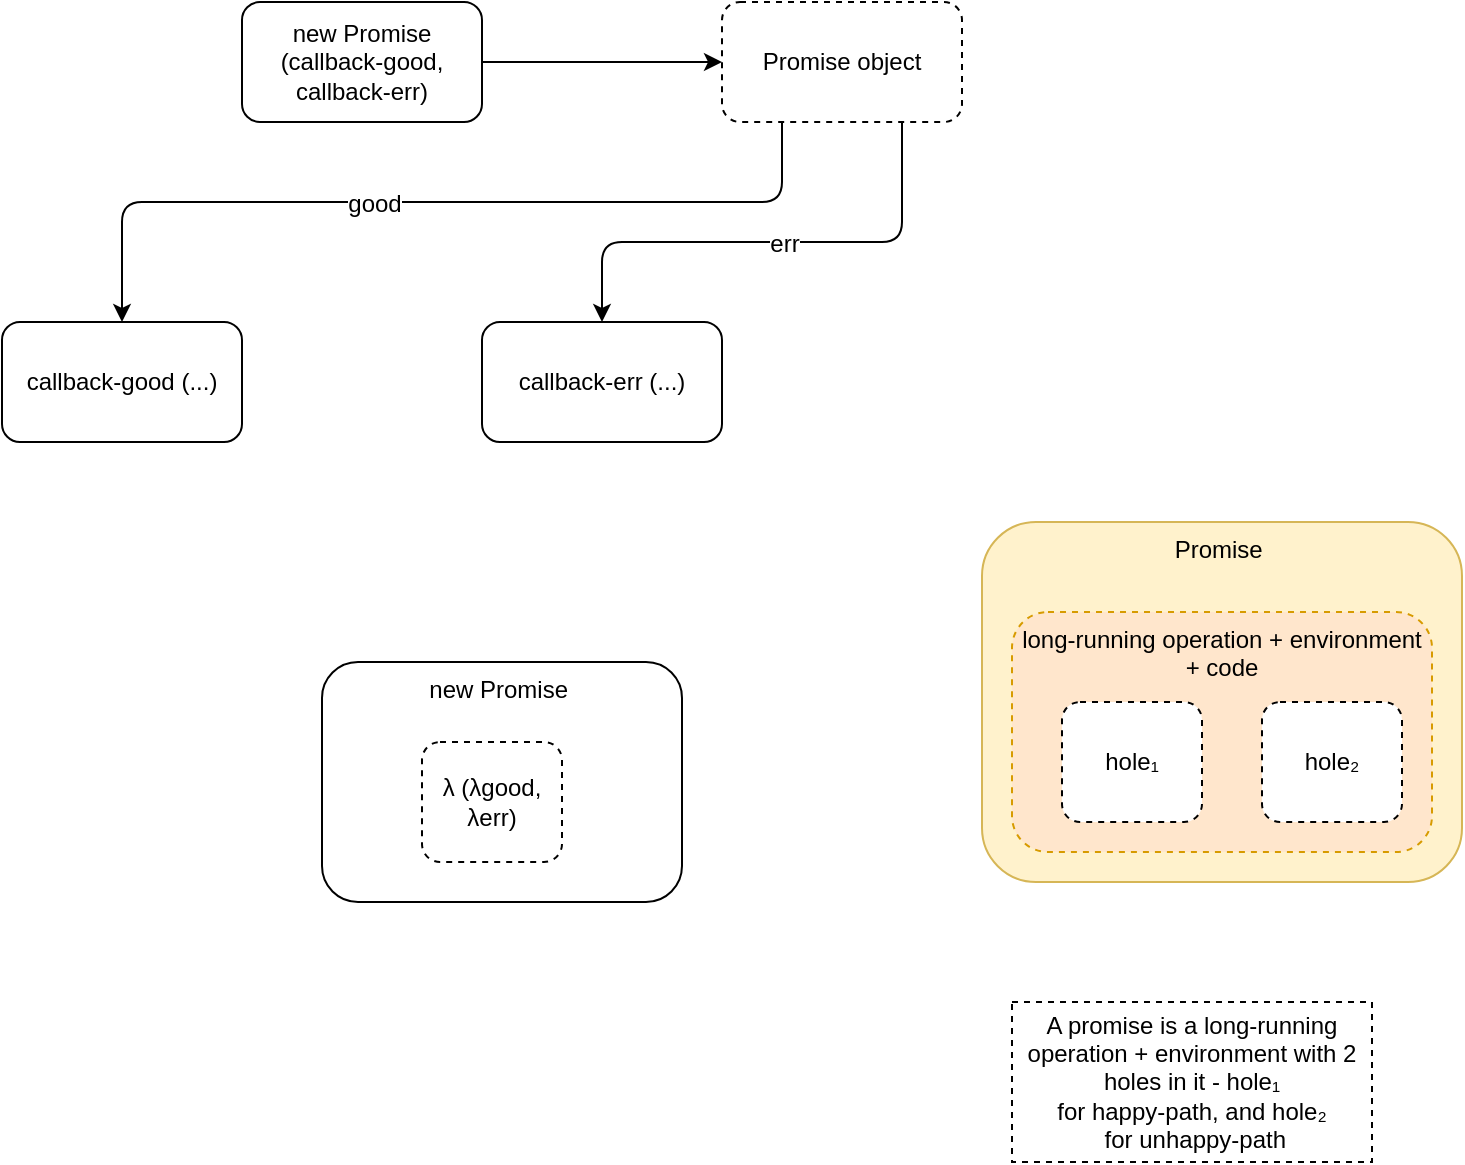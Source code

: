 <mxfile version="12.4.2" type="device" pages="5"><diagram id="yCgRiuwzQ4-DL2IopAAJ" name="Page-1"><mxGraphModel dx="1027" dy="692" grid="1" gridSize="10" guides="1" tooltips="1" connect="1" arrows="1" fold="1" page="1" pageScale="1" pageWidth="1100" pageHeight="850" math="0" shadow="0"><root><mxCell id="0"/><mxCell id="1" parent="0"/><mxCell id="9k-aZYyBdpHr-Cexh11r-15" value="Promise&amp;nbsp;" style="rounded=1;whiteSpace=wrap;html=1;verticalAlign=top;fillColor=#fff2cc;strokeColor=#d6b656;" vertex="1" parent="1"><mxGeometry x="570" y="340" width="240" height="180" as="geometry"/></mxCell><mxCell id="9k-aZYyBdpHr-Cexh11r-14" value="long-running operation + environment + code" style="rounded=1;whiteSpace=wrap;html=1;dashed=1;verticalAlign=top;fillColor=#ffe6cc;strokeColor=#d79b00;" vertex="1" parent="1"><mxGeometry x="585" y="385" width="210" height="120" as="geometry"/></mxCell><mxCell id="9k-aZYyBdpHr-Cexh11r-11" value="new Promise&amp;nbsp;" style="rounded=1;whiteSpace=wrap;html=1;verticalAlign=top;" vertex="1" parent="1"><mxGeometry x="240" y="410" width="180" height="120" as="geometry"/></mxCell><mxCell id="9k-aZYyBdpHr-Cexh11r-4" style="edgeStyle=orthogonalEdgeStyle;rounded=1;orthogonalLoop=1;jettySize=auto;html=1;entryX=0.5;entryY=0;entryDx=0;entryDy=0;exitX=0.25;exitY=1;exitDx=0;exitDy=0;" edge="1" parent="1" source="9k-aZYyBdpHr-Cexh11r-9" target="9k-aZYyBdpHr-Cexh11r-2"><mxGeometry relative="1" as="geometry"><Array as="points"><mxPoint x="470" y="180"/><mxPoint x="140" y="180"/></Array></mxGeometry></mxCell><mxCell id="9k-aZYyBdpHr-Cexh11r-6" value="good" style="text;html=1;align=center;verticalAlign=middle;resizable=0;points=[];;labelBackgroundColor=#ffffff;" vertex="1" connectable="0" parent="9k-aZYyBdpHr-Cexh11r-4"><mxGeometry x="0.136" y="1" relative="1" as="geometry"><mxPoint as="offset"/></mxGeometry></mxCell><mxCell id="9k-aZYyBdpHr-Cexh11r-5" style="edgeStyle=orthogonalEdgeStyle;rounded=1;orthogonalLoop=1;jettySize=auto;html=1;entryX=0.5;entryY=0;entryDx=0;entryDy=0;exitX=0.75;exitY=1;exitDx=0;exitDy=0;" edge="1" parent="1" source="9k-aZYyBdpHr-Cexh11r-9" target="9k-aZYyBdpHr-Cexh11r-3"><mxGeometry relative="1" as="geometry"><Array as="points"><mxPoint x="530" y="200"/><mxPoint x="380" y="200"/></Array></mxGeometry></mxCell><mxCell id="9k-aZYyBdpHr-Cexh11r-7" value="err" style="text;html=1;align=center;verticalAlign=middle;resizable=0;points=[];;labelBackgroundColor=#ffffff;" vertex="1" connectable="0" parent="9k-aZYyBdpHr-Cexh11r-5"><mxGeometry x="-0.045" y="1" relative="1" as="geometry"><mxPoint as="offset"/></mxGeometry></mxCell><mxCell id="9k-aZYyBdpHr-Cexh11r-8" style="edgeStyle=orthogonalEdgeStyle;rounded=1;orthogonalLoop=1;jettySize=auto;html=1;exitX=1;exitY=0.5;exitDx=0;exitDy=0;" edge="1" parent="1" source="9k-aZYyBdpHr-Cexh11r-1"><mxGeometry relative="1" as="geometry"><mxPoint x="440" y="110" as="targetPoint"/></mxGeometry></mxCell><mxCell id="9k-aZYyBdpHr-Cexh11r-1" value="new Promise (callback-good, callback-err)" style="rounded=1;whiteSpace=wrap;html=1;" vertex="1" parent="1"><mxGeometry x="200" y="80" width="120" height="60" as="geometry"/></mxCell><mxCell id="9k-aZYyBdpHr-Cexh11r-2" value="callback-good (...)" style="rounded=1;whiteSpace=wrap;html=1;" vertex="1" parent="1"><mxGeometry x="80" y="240" width="120" height="60" as="geometry"/></mxCell><mxCell id="9k-aZYyBdpHr-Cexh11r-3" value="callback-err (...)" style="rounded=1;whiteSpace=wrap;html=1;" vertex="1" parent="1"><mxGeometry x="320" y="240" width="120" height="60" as="geometry"/></mxCell><mxCell id="9k-aZYyBdpHr-Cexh11r-9" value="Promise object" style="rounded=1;whiteSpace=wrap;html=1;dashed=1;" vertex="1" parent="1"><mxGeometry x="440" y="80" width="120" height="60" as="geometry"/></mxCell><mxCell id="9k-aZYyBdpHr-Cexh11r-10" value="λ (λgood, λerr)" style="rounded=1;whiteSpace=wrap;html=1;dashed=1;" vertex="1" parent="1"><mxGeometry x="290" y="450" width="70" height="60" as="geometry"/></mxCell><mxCell id="9k-aZYyBdpHr-Cexh11r-12" value="hole₁" style="rounded=1;whiteSpace=wrap;html=1;dashed=1;" vertex="1" parent="1"><mxGeometry x="610" y="430" width="70" height="60" as="geometry"/></mxCell><mxCell id="9k-aZYyBdpHr-Cexh11r-13" value="hole₂" style="rounded=1;whiteSpace=wrap;html=1;dashed=1;" vertex="1" parent="1"><mxGeometry x="710" y="430" width="70" height="60" as="geometry"/></mxCell><mxCell id="9k-aZYyBdpHr-Cexh11r-17" value="A promise is a long-running operation + environment with 2 holes in it - hole₁&lt;br&gt;for happy-path, and hole₂&lt;br&gt;&amp;nbsp;for unhappy-path" style="rounded=0;whiteSpace=wrap;html=1;dashed=1;" vertex="1" parent="1"><mxGeometry x="585" y="580" width="180" height="80" as="geometry"/></mxCell></root></mxGraphModel></diagram><diagram id="wF8egzFVx48NiQkQ7fFV" name="javascript promise"><mxGraphModel dx="1027" dy="692" grid="1" gridSize="10" guides="1" tooltips="1" connect="1" arrows="1" fold="1" page="1" pageScale="1" pageWidth="1100" pageHeight="850" math="0" shadow="0"><root><mxCell id="fgLCPYV7YQ1L0bb8CNXN-0"/><mxCell id="fgLCPYV7YQ1L0bb8CNXN-1" parent="fgLCPYV7YQ1L0bb8CNXN-0"/><mxCell id="6g5oNQk7GroJQyuuchE9-9" value="Promise&amp;nbsp;" style="rounded=1;whiteSpace=wrap;html=1;verticalAlign=top;fillColor=#fff2cc;strokeColor=#d6b656;" vertex="1" parent="fgLCPYV7YQ1L0bb8CNXN-1"><mxGeometry x="80" y="80" width="240" height="180" as="geometry"/></mxCell><mxCell id="6g5oNQk7GroJQyuuchE9-10" value="long-running operation + environment + code" style="rounded=1;whiteSpace=wrap;html=1;dashed=1;verticalAlign=top;fillColor=#ffe6cc;strokeColor=#d79b00;" vertex="1" parent="fgLCPYV7YQ1L0bb8CNXN-1"><mxGeometry x="95" y="125" width="210" height="120" as="geometry"/></mxCell><mxCell id="6g5oNQk7GroJQyuuchE9-11" style="edgeStyle=orthogonalEdgeStyle;rounded=1;orthogonalLoop=1;jettySize=auto;html=1;exitX=0.5;exitY=1;exitDx=0;exitDy=0;" edge="1" parent="fgLCPYV7YQ1L0bb8CNXN-1" source="6g5oNQk7GroJQyuuchE9-12"><mxGeometry relative="1" as="geometry"><mxPoint x="400" y="320" as="targetPoint"/><Array as="points"><mxPoint x="155" y="320"/></Array></mxGeometry></mxCell><mxCell id="6g5oNQk7GroJQyuuchE9-12" value="hole₁" style="rounded=1;whiteSpace=wrap;html=1;dashed=1;" vertex="1" parent="fgLCPYV7YQ1L0bb8CNXN-1"><mxGeometry x="120" y="170" width="70" height="60" as="geometry"/></mxCell><mxCell id="6g5oNQk7GroJQyuuchE9-13" style="edgeStyle=orthogonalEdgeStyle;rounded=1;orthogonalLoop=1;jettySize=auto;html=1;" edge="1" parent="fgLCPYV7YQ1L0bb8CNXN-1" source="6g5oNQk7GroJQyuuchE9-14"><mxGeometry relative="1" as="geometry"><mxPoint x="400" y="160" as="targetPoint"/></mxGeometry></mxCell><mxCell id="6g5oNQk7GroJQyuuchE9-14" value="hole₂" style="rounded=1;whiteSpace=wrap;html=1;dashed=1;" vertex="1" parent="fgLCPYV7YQ1L0bb8CNXN-1"><mxGeometry x="220" y="170" width="70" height="60" as="geometry"/></mxCell><mxCell id="6g5oNQk7GroJQyuuchE9-15" value="A promise is a long-running operation + environment with 2 holes in it - hole₁&lt;br&gt;for happy-path, and hole₂&lt;br&gt;&amp;nbsp;for unhappy-path" style="rounded=0;whiteSpace=wrap;html=1;dashed=1;" vertex="1" parent="fgLCPYV7YQ1L0bb8CNXN-1"><mxGeometry x="80" y="390" width="180" height="80" as="geometry"/></mxCell><mxCell id="6g5oNQk7GroJQyuuchE9-16" value="throw" style="rounded=0;whiteSpace=wrap;html=1;dashed=1;" vertex="1" parent="fgLCPYV7YQ1L0bb8CNXN-1"><mxGeometry x="360" y="130" width="80" height="30" as="geometry"/></mxCell><mxCell id="6g5oNQk7GroJQyuuchE9-17" value="return value" style="rounded=0;whiteSpace=wrap;html=1;dashed=1;" vertex="1" parent="fgLCPYV7YQ1L0bb8CNXN-1"><mxGeometry x="400" y="300" width="80" height="40" as="geometry"/></mxCell></root></mxGraphModel></diagram><diagram name=".then" id="Lb6Y8yO3zm6J31I7lZ7d"><mxGraphModel dx="1027" dy="692" grid="1" gridSize="10" guides="1" tooltips="1" connect="1" arrows="1" fold="1" page="1" pageScale="1" pageWidth="1100" pageHeight="850" math="0" shadow="0"><root><mxCell id="PhV9aKjFNgeZW1c28SkK-0"/><mxCell id="PhV9aKjFNgeZW1c28SkK-1" parent="PhV9aKjFNgeZW1c28SkK-0"/><mxCell id="dvq797zo5WsTkN0MsVr6-0" value=".then" style="rounded=1;whiteSpace=wrap;html=1;verticalAlign=top;fillColor=#fff2cc;strokeColor=#d6b656;" vertex="1" parent="PhV9aKjFNgeZW1c28SkK-1"><mxGeometry x="80" y="260" width="240" height="170" as="geometry"/></mxCell><mxCell id="dvq797zo5WsTkN0MsVr6-4" value="caller's environment" style="rounded=1;whiteSpace=wrap;html=1;dashed=1;verticalAlign=top;fillColor=#ffe6cc;strokeColor=#d79b00;" vertex="1" parent="PhV9aKjFNgeZW1c28SkK-1"><mxGeometry x="20" y="285" width="285" height="120" as="geometry"/></mxCell><mxCell id="PhV9aKjFNgeZW1c28SkK-2" value="Promise&amp;nbsp;" style="rounded=1;whiteSpace=wrap;html=1;verticalAlign=top;fillColor=#fff2cc;strokeColor=#d6b656;" vertex="1" parent="PhV9aKjFNgeZW1c28SkK-1"><mxGeometry x="80" y="80" width="240" height="180" as="geometry"/></mxCell><mxCell id="PhV9aKjFNgeZW1c28SkK-3" value="long-running operation + environment + code" style="rounded=1;whiteSpace=wrap;html=1;dashed=1;verticalAlign=top;fillColor=#ffe6cc;strokeColor=#d79b00;" vertex="1" parent="PhV9aKjFNgeZW1c28SkK-1"><mxGeometry x="95" y="125" width="210" height="120" as="geometry"/></mxCell><mxCell id="PhV9aKjFNgeZW1c28SkK-8" style="edgeStyle=orthogonalEdgeStyle;rounded=1;orthogonalLoop=1;jettySize=auto;html=1;exitX=0.5;exitY=1;exitDx=0;exitDy=0;entryX=0.5;entryY=0;entryDx=0;entryDy=0;" edge="1" parent="PhV9aKjFNgeZW1c28SkK-1" source="PhV9aKjFNgeZW1c28SkK-4" target="dvq797zo5WsTkN0MsVr6-1"><mxGeometry relative="1" as="geometry"><mxPoint x="400" y="320" as="targetPoint"/><Array as="points"/></mxGeometry></mxCell><mxCell id="PhV9aKjFNgeZW1c28SkK-4" value="hole₁" style="rounded=1;whiteSpace=wrap;html=1;dashed=1;" vertex="1" parent="PhV9aKjFNgeZW1c28SkK-1"><mxGeometry x="120" y="170" width="70" height="60" as="geometry"/></mxCell><mxCell id="PhV9aKjFNgeZW1c28SkK-7" style="edgeStyle=orthogonalEdgeStyle;rounded=1;orthogonalLoop=1;jettySize=auto;html=1;entryX=0.5;entryY=0;entryDx=0;entryDy=0;" edge="1" parent="PhV9aKjFNgeZW1c28SkK-1" source="PhV9aKjFNgeZW1c28SkK-5" target="dvq797zo5WsTkN0MsVr6-2"><mxGeometry relative="1" as="geometry"><mxPoint x="400" y="160" as="targetPoint"/></mxGeometry></mxCell><mxCell id="PhV9aKjFNgeZW1c28SkK-5" value="hole₂" style="rounded=1;whiteSpace=wrap;html=1;dashed=1;" vertex="1" parent="PhV9aKjFNgeZW1c28SkK-1"><mxGeometry x="220" y="170" width="70" height="60" as="geometry"/></mxCell><mxCell id="PhV9aKjFNgeZW1c28SkK-6" value="A promise is a long-running operation + environment with 2 holes in it - hole₁&lt;br&gt;for happy-path, and hole₂&lt;br&gt;&amp;nbsp;for unhappy-path" style="rounded=0;whiteSpace=wrap;html=1;dashed=1;" vertex="1" parent="PhV9aKjFNgeZW1c28SkK-1"><mxGeometry x="80" y="520" width="180" height="80" as="geometry"/></mxCell><mxCell id="e3Zbv3ACfCHaviSfKnVs-3" style="edgeStyle=orthogonalEdgeStyle;rounded=1;orthogonalLoop=1;jettySize=auto;html=1;exitX=0.5;exitY=1;exitDx=0;exitDy=0;entryX=0;entryY=0.5;entryDx=0;entryDy=0;" edge="1" parent="PhV9aKjFNgeZW1c28SkK-1" source="dvq797zo5WsTkN0MsVr6-1" target="e3Zbv3ACfCHaviSfKnVs-1"><mxGeometry relative="1" as="geometry"/></mxCell><mxCell id="dvq797zo5WsTkN0MsVr6-1" value="hole₁" style="rounded=1;whiteSpace=wrap;html=1;dashed=1;" vertex="1" parent="PhV9aKjFNgeZW1c28SkK-1"><mxGeometry x="120" y="325" width="70" height="60" as="geometry"/></mxCell><mxCell id="e3Zbv3ACfCHaviSfKnVs-2" style="edgeStyle=orthogonalEdgeStyle;rounded=1;orthogonalLoop=1;jettySize=auto;html=1;exitX=1;exitY=0.5;exitDx=0;exitDy=0;entryX=0.5;entryY=1;entryDx=0;entryDy=0;" edge="1" parent="PhV9aKjFNgeZW1c28SkK-1" source="dvq797zo5WsTkN0MsVr6-2" target="e3Zbv3ACfCHaviSfKnVs-0"><mxGeometry relative="1" as="geometry"/></mxCell><mxCell id="dvq797zo5WsTkN0MsVr6-2" value="hole₂" style="rounded=1;whiteSpace=wrap;html=1;dashed=1;" vertex="1" parent="PhV9aKjFNgeZW1c28SkK-1"><mxGeometry x="220" y="325" width="70" height="60" as="geometry"/></mxCell><mxCell id="dvq797zo5WsTkN0MsVr6-3" value=".then(..,...) invokes the appropriate hole using the caller's environment" style="rounded=0;whiteSpace=wrap;html=1;dashed=1;" vertex="1" parent="PhV9aKjFNgeZW1c28SkK-1"><mxGeometry x="80" y="620" width="180" height="80" as="geometry"/></mxCell><mxCell id="e3Zbv3ACfCHaviSfKnVs-0" value="throw" style="rounded=0;whiteSpace=wrap;html=1;dashed=1;" vertex="1" parent="PhV9aKjFNgeZW1c28SkK-1"><mxGeometry x="360" y="250" width="80" height="30" as="geometry"/></mxCell><mxCell id="e3Zbv3ACfCHaviSfKnVs-1" value="return value" style="rounded=0;whiteSpace=wrap;html=1;dashed=1;" vertex="1" parent="PhV9aKjFNgeZW1c28SkK-1"><mxGeometry x="400" y="440" width="80" height="40" as="geometry"/></mxCell></root></mxGraphModel></diagram><diagram name="timeout using promise.then" id="qmDytw8fJqKDUOFxAD4W"><mxGraphModel dx="2308" dy="1664" grid="1" gridSize="10" guides="1" tooltips="1" connect="1" arrows="1" fold="1" page="1" pageScale="1" pageWidth="1100" pageHeight="850" math="0" shadow="0"><root><mxCell id="qnaHBQ3_FiLj-fFImQOV-0"/><mxCell id="qnaHBQ3_FiLj-fFImQOV-1" parent="qnaHBQ3_FiLj-fFImQOV-0"/><mxCell id="qnaHBQ3_FiLj-fFImQOV-3" value="caller's environment" style="rounded=1;whiteSpace=wrap;html=1;dashed=1;verticalAlign=top;fillColor=#ffe6cc;strokeColor=#d79b00;" vertex="1" parent="qnaHBQ3_FiLj-fFImQOV-1"><mxGeometry x="20" y="250" width="680" height="250" as="geometry"/></mxCell><mxCell id="qnaHBQ3_FiLj-fFImQOV-26" value="&lt;i&gt;time&lt;/i&gt;" style="rounded=0;whiteSpace=wrap;html=1;dashed=1;gradientColor=#b3b3b3;fillColor=#f5f5f5;strokeColor=#666666;glass=1;comic=0;" vertex="1" parent="qnaHBQ3_FiLj-fFImQOV-1"><mxGeometry x="130" y="230" width="150" height="30" as="geometry"/></mxCell><mxCell id="qnaHBQ3_FiLj-fFImQOV-19" value="&lt;div&gt;&lt;font face=&quot;consolas, courier new&quot;&gt;&lt;span style=&quot;font-size: 15px&quot;&gt;myPromise.then(function(value) {&lt;/span&gt;&lt;/font&gt;&lt;/div&gt;&lt;div&gt;&lt;font face=&quot;consolas, courier new&quot;&gt;&lt;span style=&quot;font-size: 15px&quot;&gt;&amp;nbsp; &amp;nbsp; console.log (value);&lt;/span&gt;&lt;/font&gt;&lt;/div&gt;&lt;div&gt;&lt;font face=&quot;consolas, courier new&quot;&gt;&lt;span style=&quot;font-size: 15px&quot;&gt;});&lt;/span&gt;&lt;/font&gt;&lt;/div&gt;&lt;div&gt;&lt;br&gt;&lt;/div&gt;" style="rounded=0;whiteSpace=wrap;html=1;dashed=1;align=left;verticalAlign=top;dashPattern=1 1;" vertex="1" parent="qnaHBQ3_FiLj-fFImQOV-1"><mxGeometry x="370" y="420" width="310" height="70" as="geometry"/></mxCell><mxCell id="qnaHBQ3_FiLj-fFImQOV-2" value=".then" style="rounded=1;whiteSpace=wrap;html=1;verticalAlign=top;fillColor=#fff2cc;strokeColor=#d6b656;" vertex="1" parent="qnaHBQ3_FiLj-fFImQOV-1"><mxGeometry x="80" y="260" width="240" height="170" as="geometry"/></mxCell><mxCell id="qnaHBQ3_FiLj-fFImQOV-4" value="Promise&amp;nbsp;" style="rounded=1;whiteSpace=wrap;html=1;verticalAlign=top;fillColor=#fff2cc;strokeColor=#d6b656;" vertex="1" parent="qnaHBQ3_FiLj-fFImQOV-1"><mxGeometry x="80" y="50" width="240" height="180" as="geometry"/></mxCell><mxCell id="qnaHBQ3_FiLj-fFImQOV-5" value="long-running operation + environment + code" style="rounded=1;whiteSpace=wrap;html=1;dashed=1;verticalAlign=top;fillColor=#ffe6cc;strokeColor=#d79b00;" vertex="1" parent="qnaHBQ3_FiLj-fFImQOV-1"><mxGeometry x="95" y="95" width="210" height="120" as="geometry"/></mxCell><mxCell id="qnaHBQ3_FiLj-fFImQOV-6" style="edgeStyle=orthogonalEdgeStyle;rounded=1;orthogonalLoop=1;jettySize=auto;html=1;exitX=0.5;exitY=1;exitDx=0;exitDy=0;entryX=0.5;entryY=0;entryDx=0;entryDy=0;" edge="1" parent="qnaHBQ3_FiLj-fFImQOV-1" source="qnaHBQ3_FiLj-fFImQOV-7" target="qnaHBQ3_FiLj-fFImQOV-12"><mxGeometry relative="1" as="geometry"><mxPoint x="400" y="320" as="targetPoint"/><Array as="points"/></mxGeometry></mxCell><mxCell id="qnaHBQ3_FiLj-fFImQOV-7" value="hole₁" style="rounded=1;whiteSpace=wrap;html=1;dashed=1;fillColor=#f5f5f5;strokeColor=#666666;fontColor=#333333;" vertex="1" parent="qnaHBQ3_FiLj-fFImQOV-1"><mxGeometry x="120" y="140" width="70" height="60" as="geometry"/></mxCell><mxCell id="qnaHBQ3_FiLj-fFImQOV-8" style="edgeStyle=orthogonalEdgeStyle;rounded=1;orthogonalLoop=1;jettySize=auto;html=1;entryX=0.5;entryY=0;entryDx=0;entryDy=0;" edge="1" parent="qnaHBQ3_FiLj-fFImQOV-1" source="qnaHBQ3_FiLj-fFImQOV-9" target="qnaHBQ3_FiLj-fFImQOV-14"><mxGeometry relative="1" as="geometry"><mxPoint x="400" y="160" as="targetPoint"/></mxGeometry></mxCell><mxCell id="qnaHBQ3_FiLj-fFImQOV-9" value="hole₂&lt;br&gt;(default)" style="rounded=1;whiteSpace=wrap;html=1;dashed=1;" vertex="1" parent="qnaHBQ3_FiLj-fFImQOV-1"><mxGeometry x="220" y="140" width="70" height="60" as="geometry"/></mxCell><mxCell id="qnaHBQ3_FiLj-fFImQOV-10" value="A promise is a long-running operation + environment with 2 holes in it - hole₁&lt;br&gt;for happy-path, and hole₂&lt;br&gt;&amp;nbsp;for unhappy-path" style="rounded=0;whiteSpace=wrap;html=1;dashed=1;" vertex="1" parent="qnaHBQ3_FiLj-fFImQOV-1"><mxGeometry x="80" y="520" width="180" height="80" as="geometry"/></mxCell><mxCell id="qnaHBQ3_FiLj-fFImQOV-11" style="edgeStyle=orthogonalEdgeStyle;rounded=1;orthogonalLoop=1;jettySize=auto;html=1;exitX=0.5;exitY=1;exitDx=0;exitDy=0;entryX=0;entryY=0.5;entryDx=0;entryDy=0;" edge="1" parent="qnaHBQ3_FiLj-fFImQOV-1" source="qnaHBQ3_FiLj-fFImQOV-12" target="qnaHBQ3_FiLj-fFImQOV-17"><mxGeometry relative="1" as="geometry"/></mxCell><mxCell id="qnaHBQ3_FiLj-fFImQOV-23" value="&quot;I love You !!&quot;" style="text;html=1;align=center;verticalAlign=middle;resizable=0;points=[];;labelBackgroundColor=#ffffff;" vertex="1" connectable="0" parent="qnaHBQ3_FiLj-fFImQOV-11"><mxGeometry x="0.025" y="-1" relative="1" as="geometry"><mxPoint as="offset"/></mxGeometry></mxCell><mxCell id="qnaHBQ3_FiLj-fFImQOV-12" value="hole₁" style="rounded=1;whiteSpace=wrap;html=1;dashed=1;fillColor=#f5f5f5;strokeColor=#666666;fontColor=#333333;" vertex="1" parent="qnaHBQ3_FiLj-fFImQOV-1"><mxGeometry x="120" y="325" width="70" height="60" as="geometry"/></mxCell><mxCell id="qnaHBQ3_FiLj-fFImQOV-13" style="edgeStyle=orthogonalEdgeStyle;rounded=1;orthogonalLoop=1;jettySize=auto;html=1;exitX=1;exitY=0.5;exitDx=0;exitDy=0;entryX=0.5;entryY=1;entryDx=0;entryDy=0;" edge="1" parent="qnaHBQ3_FiLj-fFImQOV-1" source="qnaHBQ3_FiLj-fFImQOV-14" target="qnaHBQ3_FiLj-fFImQOV-16"><mxGeometry relative="1" as="geometry"/></mxCell><mxCell id="qnaHBQ3_FiLj-fFImQOV-14" value="hole₂&lt;br&gt;(default)" style="rounded=1;whiteSpace=wrap;html=1;dashed=1;" vertex="1" parent="qnaHBQ3_FiLj-fFImQOV-1"><mxGeometry x="220" y="325" width="70" height="60" as="geometry"/></mxCell><mxCell id="qnaHBQ3_FiLj-fFImQOV-15" value=".then(..,...) invokes the appropriate hole using the caller's environment" style="rounded=0;whiteSpace=wrap;html=1;dashed=1;" vertex="1" parent="qnaHBQ3_FiLj-fFImQOV-1"><mxGeometry x="80" y="620" width="180" height="80" as="geometry"/></mxCell><mxCell id="qnaHBQ3_FiLj-fFImQOV-16" value="throw" style="rounded=0;whiteSpace=wrap;html=1;dashed=1;" vertex="1" parent="qnaHBQ3_FiLj-fFImQOV-1"><mxGeometry x="370" y="295" width="80" height="30" as="geometry"/></mxCell><mxCell id="qnaHBQ3_FiLj-fFImQOV-24" style="edgeStyle=orthogonalEdgeStyle;rounded=1;orthogonalLoop=1;jettySize=auto;html=1;exitX=0.5;exitY=0;exitDx=0;exitDy=0;" edge="1" parent="qnaHBQ3_FiLj-fFImQOV-1" source="qnaHBQ3_FiLj-fFImQOV-17"><mxGeometry relative="1" as="geometry"><mxPoint x="610" y="430" as="targetPoint"/><Array as="points"><mxPoint x="410" y="370"/><mxPoint x="610" y="370"/></Array></mxGeometry></mxCell><mxCell id="qnaHBQ3_FiLj-fFImQOV-17" value="return value" style="rounded=0;whiteSpace=wrap;html=1;dashed=1;" vertex="1" parent="qnaHBQ3_FiLj-fFImQOV-1"><mxGeometry x="370" y="380" width="80" height="40" as="geometry"/></mxCell><mxCell id="qnaHBQ3_FiLj-fFImQOV-22" style="edgeStyle=orthogonalEdgeStyle;rounded=1;orthogonalLoop=1;jettySize=auto;html=1;entryX=0.5;entryY=0;entryDx=0;entryDy=0;" edge="1" parent="qnaHBQ3_FiLj-fFImQOV-1" source="qnaHBQ3_FiLj-fFImQOV-20" target="qnaHBQ3_FiLj-fFImQOV-7"><mxGeometry relative="1" as="geometry"><Array as="points"><mxPoint x="265" y="30"/><mxPoint x="155" y="30"/></Array></mxGeometry></mxCell><mxCell id="qnaHBQ3_FiLj-fFImQOV-20" value="&lt;span class=&quot;jsnumbercolor&quot; style=&quot;box-sizing: inherit ; background-color: rgb(255 , 255 , 255)&quot;&gt;&lt;div&gt;&lt;font color=&quot;#0000cd&quot; face=&quot;consolas, courier new&quot;&gt;&lt;span style=&quot;font-size: 15px&quot;&gt;let myPromise = new Promise(function(hole1, hole2) {&lt;/span&gt;&lt;/font&gt;&lt;/div&gt;&lt;div&gt;&lt;font color=&quot;#0000cd&quot; face=&quot;consolas, courier new&quot;&gt;&lt;span style=&quot;font-size: 15px&quot;&gt;&amp;nbsp; setTimeout(function() { hole1(&quot;I love You !!&quot;); }, 3000);&lt;/span&gt;&lt;/font&gt;&lt;/div&gt;&lt;div&gt;&lt;font color=&quot;#0000cd&quot; face=&quot;consolas, courier new&quot;&gt;&lt;span style=&quot;font-size: 15px&quot;&gt;});&lt;/span&gt;&lt;/font&gt;&lt;/div&gt;&lt;div style=&quot;color: red ; font-family: &amp;#34;consolas&amp;#34; , &amp;#34;courier new&amp;#34; ; font-size: 15px ; white-space: normal&quot;&gt;&lt;br&gt;&lt;/div&gt;&lt;/span&gt;" style="rounded=0;whiteSpace=wrap;html=1;dashed=1;align=left;verticalAlign=top;" vertex="1" parent="qnaHBQ3_FiLj-fFImQOV-1"><mxGeometry x="-20" y="-90" width="540" height="90" as="geometry"/></mxCell><mxCell id="qnaHBQ3_FiLj-fFImQOV-27" value="&lt;font face=&quot;consolas, courier new&quot;&gt;&lt;span style=&quot;font-size: 15px ; background-color: rgb(255 , 255 , 255)&quot;&gt;from:&amp;nbsp;&lt;/span&gt;&lt;span style=&quot;font-size: 15px&quot;&gt;https://www.w3schools.com/js/js_promise.asp&lt;/span&gt;&lt;/font&gt;" style="rounded=0;whiteSpace=wrap;html=1;dashed=1;align=left;verticalAlign=top;" vertex="1" parent="qnaHBQ3_FiLj-fFImQOV-1"><mxGeometry x="400" y="620" width="490" height="70" as="geometry"/></mxCell></root></mxGraphModel></diagram><diagram name=" waiting for a file using promise.then" id="3y1FgVdDF0slCoWD1VzJ"><mxGraphModel dx="1808" dy="1327" grid="1" gridSize="10" guides="1" tooltips="1" connect="1" arrows="1" fold="1" page="1" pageScale="1" pageWidth="1100" pageHeight="850" math="0" shadow="0"><root><mxCell id="p_SxNGnd4RRtgEwJSCFA-0"/><mxCell id="p_SxNGnd4RRtgEwJSCFA-1" parent="p_SxNGnd4RRtgEwJSCFA-0"/><mxCell id="p_SxNGnd4RRtgEwJSCFA-23" value="&lt;span class=&quot;jsnumbercolor&quot; style=&quot;box-sizing: inherit ; color: red ; font-family: &amp;#34;consolas&amp;#34; , &amp;#34;courier new&amp;#34; ; font-size: 15px ; white-space: normal ; background-color: rgb(255 , 255 , 255)&quot;&gt;&lt;span class=&quot;jskeywordcolor&quot; style=&quot;box-sizing: inherit ; color: mediumblue ; font-family: &amp;#34;consolas&amp;#34; , &amp;#34;courier new&amp;#34;&quot;&gt;let&lt;/span&gt;&lt;span style=&quot;color: rgb(0 , 0 , 0) ; font-family: &amp;#34;consolas&amp;#34; , &amp;#34;courier new&amp;#34;&quot;&gt;&amp;nbsp;myPromise =&amp;nbsp;&lt;/span&gt;&lt;span class=&quot;jskeywordcolor&quot; style=&quot;box-sizing: inherit ; color: mediumblue ; font-family: &amp;#34;consolas&amp;#34; , &amp;#34;courier new&amp;#34;&quot;&gt;new&lt;/span&gt;&lt;span style=&quot;color: rgb(0 , 0 , 0) ; font-family: &amp;#34;consolas&amp;#34; , &amp;#34;courier new&amp;#34;&quot;&gt;&amp;nbsp;Promise(&lt;/span&gt;&lt;span class=&quot;jskeywordcolor&quot; style=&quot;box-sizing: inherit ; color: mediumblue ; font-family: &amp;#34;consolas&amp;#34; , &amp;#34;courier new&amp;#34;&quot;&gt;function&lt;/span&gt;&lt;span style=&quot;color: rgb(0 , 0 , 0) ; font-family: &amp;#34;consolas&amp;#34; , &amp;#34;courier new&amp;#34;&quot;&gt;(myResolve, myReject) {&lt;/span&gt;&lt;br style=&quot;box-sizing: inherit ; color: rgb(0 , 0 , 0) ; font-family: &amp;#34;consolas&amp;#34; , &amp;#34;courier new&amp;#34;&quot;&gt;&lt;span class=&quot;jsnumbercolor&quot; style=&quot;box-sizing: inherit ; font-family: &amp;#34;consolas&amp;#34; , &amp;#34;courier new&amp;#34;&quot;&gt;&lt;/span&gt;&lt;span style=&quot;color: rgb(0 , 0 , 0) ; font-family: &amp;#34;consolas&amp;#34; , &amp;#34;courier new&amp;#34;&quot;&gt;&amp;nbsp;&lt;/span&gt;&lt;span class=&quot;jsnumbercolor&quot; style=&quot;box-sizing: inherit ; font-family: &amp;#34;consolas&amp;#34; , &amp;#34;courier new&amp;#34;&quot;&gt;&amp;nbsp;&lt;/span&gt;&lt;span style=&quot;color: rgb(0 , 0 , 0) ; font-family: &amp;#34;consolas&amp;#34; , &amp;#34;courier new&amp;#34;&quot;&gt;&lt;/span&gt;&lt;span class=&quot;jskeywordcolor&quot; style=&quot;box-sizing: inherit ; color: mediumblue ; font-family: &amp;#34;consolas&amp;#34; , &amp;#34;courier new&amp;#34;&quot;&gt;let&lt;/span&gt;&lt;span style=&quot;color: rgb(0 , 0 , 0) ; font-family: &amp;#34;consolas&amp;#34; , &amp;#34;courier new&amp;#34;&quot;&gt;&amp;nbsp;req =&amp;nbsp;&lt;/span&gt;&lt;span class=&quot;jskeywordcolor&quot; style=&quot;box-sizing: inherit ; color: mediumblue ; font-family: &amp;#34;consolas&amp;#34; , &amp;#34;courier new&amp;#34;&quot;&gt;new&lt;/span&gt;&lt;span style=&quot;color: rgb(0 , 0 , 0) ; font-family: &amp;#34;consolas&amp;#34; , &amp;#34;courier new&amp;#34;&quot;&gt;&amp;nbsp;XMLHttpRequest();&lt;/span&gt;&lt;br style=&quot;box-sizing: inherit ; color: rgb(0 , 0 , 0) ; font-family: &amp;#34;consolas&amp;#34; , &amp;#34;courier new&amp;#34;&quot;&gt;&lt;span class=&quot;jsnumbercolor&quot; style=&quot;box-sizing: inherit ; font-family: &amp;#34;consolas&amp;#34; , &amp;#34;courier new&amp;#34;&quot;&gt;&lt;/span&gt;&lt;span style=&quot;color: rgb(0 , 0 , 0) ; font-family: &amp;#34;consolas&amp;#34; , &amp;#34;courier new&amp;#34;&quot;&gt;&amp;nbsp;&lt;/span&gt;&lt;span class=&quot;jsnumbercolor&quot; style=&quot;box-sizing: inherit ; font-family: &amp;#34;consolas&amp;#34; , &amp;#34;courier new&amp;#34;&quot;&gt;&amp;nbsp;&lt;/span&gt;&lt;span style=&quot;color: rgb(0 , 0 , 0) ; font-family: &amp;#34;consolas&amp;#34; , &amp;#34;courier new&amp;#34;&quot;&gt;req.&lt;/span&gt;&lt;span class=&quot;jspropertycolor&quot; style=&quot;box-sizing: inherit ; color: black ; font-family: &amp;#34;consolas&amp;#34; , &amp;#34;courier new&amp;#34;&quot;&gt;open&lt;/span&gt;&lt;span style=&quot;color: rgb(0 , 0 , 0) ; font-family: &amp;#34;consolas&amp;#34; , &amp;#34;courier new&amp;#34;&quot;&gt;(&lt;/span&gt;&lt;span class=&quot;jsstringcolor&quot; style=&quot;box-sizing: inherit ; color: brown ; font-family: &amp;#34;consolas&amp;#34; , &amp;#34;courier new&amp;#34;&quot;&gt;'GET'&lt;/span&gt;&lt;span style=&quot;color: rgb(0 , 0 , 0) ; font-family: &amp;#34;consolas&amp;#34; , &amp;#34;courier new&amp;#34;&quot;&gt;,&amp;nbsp;&lt;/span&gt;&lt;span class=&quot;jsstringcolor&quot; style=&quot;box-sizing: inherit ; color: brown ; font-family: &amp;#34;consolas&amp;#34; , &amp;#34;courier new&amp;#34;&quot;&gt;&quot;mycar.htm&quot;&lt;/span&gt;&lt;span style=&quot;color: rgb(0 , 0 , 0) ; font-family: &amp;#34;consolas&amp;#34; , &amp;#34;courier new&amp;#34;&quot;&gt;);&lt;/span&gt;&lt;br style=&quot;box-sizing: inherit ; color: rgb(0 , 0 , 0) ; font-family: &amp;#34;consolas&amp;#34; , &amp;#34;courier new&amp;#34;&quot;&gt;&lt;span class=&quot;jsnumbercolor&quot; style=&quot;box-sizing: inherit ; font-family: &amp;#34;consolas&amp;#34; , &amp;#34;courier new&amp;#34;&quot;&gt;&lt;/span&gt;&lt;span style=&quot;color: rgb(0 , 0 , 0) ; font-family: &amp;#34;consolas&amp;#34; , &amp;#34;courier new&amp;#34;&quot;&gt;&amp;nbsp;&lt;/span&gt;&lt;span class=&quot;jsnumbercolor&quot; style=&quot;box-sizing: inherit ; font-family: &amp;#34;consolas&amp;#34; , &amp;#34;courier new&amp;#34;&quot;&gt;&amp;nbsp;&lt;/span&gt;&lt;span style=&quot;color: rgb(0 , 0 , 0) ; font-family: &amp;#34;consolas&amp;#34; , &amp;#34;courier new&amp;#34;&quot;&gt;req.&lt;/span&gt;&lt;span class=&quot;jspropertycolor&quot; style=&quot;box-sizing: inherit ; color: black ; font-family: &amp;#34;consolas&amp;#34; , &amp;#34;courier new&amp;#34;&quot;&gt;onload&lt;/span&gt;&lt;span style=&quot;color: rgb(0 , 0 , 0) ; font-family: &amp;#34;consolas&amp;#34; , &amp;#34;courier new&amp;#34;&quot;&gt;&amp;nbsp;=&amp;nbsp;&lt;/span&gt;&lt;span class=&quot;jskeywordcolor&quot; style=&quot;box-sizing: inherit ; color: mediumblue ; font-family: &amp;#34;consolas&amp;#34; , &amp;#34;courier new&amp;#34;&quot;&gt;function&lt;/span&gt;&lt;span style=&quot;color: rgb(0 , 0 , 0) ; font-family: &amp;#34;consolas&amp;#34; , &amp;#34;courier new&amp;#34;&quot;&gt;() {&lt;/span&gt;&lt;br style=&quot;box-sizing: inherit ; color: rgb(0 , 0 , 0) ; font-family: &amp;#34;consolas&amp;#34; , &amp;#34;courier new&amp;#34;&quot;&gt;&lt;span class=&quot;jsnumbercolor&quot; style=&quot;box-sizing: inherit ; font-family: &amp;#34;consolas&amp;#34; , &amp;#34;courier new&amp;#34;&quot;&gt;&lt;/span&gt;&lt;span style=&quot;color: rgb(0 , 0 , 0) ; font-family: &amp;#34;consolas&amp;#34; , &amp;#34;courier new&amp;#34;&quot;&gt;&amp;nbsp;&amp;nbsp;&amp;nbsp;&lt;/span&gt;&lt;span class=&quot;jsnumbercolor&quot; style=&quot;box-sizing: inherit ; font-family: &amp;#34;consolas&amp;#34; , &amp;#34;courier new&amp;#34;&quot;&gt;&amp;nbsp;&lt;/span&gt;&lt;span style=&quot;color: rgb(0 , 0 , 0) ; font-family: &amp;#34;consolas&amp;#34; , &amp;#34;courier new&amp;#34;&quot;&gt;&lt;/span&gt;&lt;span class=&quot;jskeywordcolor&quot; style=&quot;box-sizing: inherit ; color: mediumblue ; font-family: &amp;#34;consolas&amp;#34; , &amp;#34;courier new&amp;#34;&quot;&gt;if&lt;/span&gt;&lt;span style=&quot;color: rgb(0 , 0 , 0) ; font-family: &amp;#34;consolas&amp;#34; , &amp;#34;courier new&amp;#34;&quot;&gt;&amp;nbsp;(req.&lt;/span&gt;&lt;span class=&quot;jspropertycolor&quot; style=&quot;box-sizing: inherit ; color: black ; font-family: &amp;#34;consolas&amp;#34; , &amp;#34;courier new&amp;#34;&quot;&gt;status&lt;/span&gt;&lt;span style=&quot;color: rgb(0 , 0 , 0) ; font-family: &amp;#34;consolas&amp;#34; , &amp;#34;courier new&amp;#34;&quot;&gt;&amp;nbsp;==&amp;nbsp;&lt;/span&gt;&lt;span class=&quot;jsnumbercolor&quot; style=&quot;box-sizing: inherit ; font-family: &amp;#34;consolas&amp;#34; , &amp;#34;courier new&amp;#34;&quot;&gt;200&lt;/span&gt;&lt;span style=&quot;color: rgb(0 , 0 , 0) ; font-family: &amp;#34;consolas&amp;#34; , &amp;#34;courier new&amp;#34;&quot;&gt;) {&lt;/span&gt;&lt;br style=&quot;box-sizing: inherit ; color: rgb(0 , 0 , 0) ; font-family: &amp;#34;consolas&amp;#34; , &amp;#34;courier new&amp;#34;&quot;&gt;&lt;span class=&quot;jsnumbercolor&quot; style=&quot;box-sizing: inherit ; font-family: &amp;#34;consolas&amp;#34; , &amp;#34;courier new&amp;#34;&quot;&gt;&lt;/span&gt;&lt;span style=&quot;color: rgb(0 , 0 , 0) ; font-family: &amp;#34;consolas&amp;#34; , &amp;#34;courier new&amp;#34;&quot;&gt;&amp;nbsp;&amp;nbsp;&amp;nbsp;&amp;nbsp;&amp;nbsp;&lt;/span&gt;&lt;span class=&quot;jsnumbercolor&quot; style=&quot;box-sizing: inherit ; font-family: &amp;#34;consolas&amp;#34; , &amp;#34;courier new&amp;#34;&quot;&gt;&amp;nbsp;&lt;/span&gt;&lt;span style=&quot;color: rgb(0 , 0 , 0) ; font-family: &amp;#34;consolas&amp;#34; , &amp;#34;courier new&amp;#34;&quot;&gt;myResolve(req.&lt;/span&gt;&lt;span class=&quot;jspropertycolor&quot; style=&quot;box-sizing: inherit ; color: black ; font-family: &amp;#34;consolas&amp;#34; , &amp;#34;courier new&amp;#34;&quot;&gt;response&lt;/span&gt;&lt;span style=&quot;color: rgb(0 , 0 , 0) ; font-family: &amp;#34;consolas&amp;#34; , &amp;#34;courier new&amp;#34;&quot;&gt;);&lt;/span&gt;&lt;br style=&quot;box-sizing: inherit ; color: rgb(0 , 0 , 0) ; font-family: &amp;#34;consolas&amp;#34; , &amp;#34;courier new&amp;#34;&quot;&gt;&lt;span class=&quot;jsnumbercolor&quot; style=&quot;box-sizing: inherit ; font-family: &amp;#34;consolas&amp;#34; , &amp;#34;courier new&amp;#34;&quot;&gt;&lt;/span&gt;&lt;span style=&quot;color: rgb(0 , 0 , 0) ; font-family: &amp;#34;consolas&amp;#34; , &amp;#34;courier new&amp;#34;&quot;&gt;&amp;nbsp;&amp;nbsp;&amp;nbsp;&lt;/span&gt;&lt;span class=&quot;jsnumbercolor&quot; style=&quot;box-sizing: inherit ; font-family: &amp;#34;consolas&amp;#34; , &amp;#34;courier new&amp;#34;&quot;&gt;&amp;nbsp;&lt;/span&gt;&lt;span style=&quot;color: rgb(0 , 0 , 0) ; font-family: &amp;#34;consolas&amp;#34; , &amp;#34;courier new&amp;#34;&quot;&gt;}&amp;nbsp;&lt;/span&gt;&lt;span class=&quot;jskeywordcolor&quot; style=&quot;box-sizing: inherit ; color: mediumblue ; font-family: &amp;#34;consolas&amp;#34; , &amp;#34;courier new&amp;#34;&quot;&gt;else&lt;/span&gt;&lt;span style=&quot;color: rgb(0 , 0 , 0) ; font-family: &amp;#34;consolas&amp;#34; , &amp;#34;courier new&amp;#34;&quot;&gt;&amp;nbsp;{&lt;/span&gt;&lt;br style=&quot;box-sizing: inherit ; color: rgb(0 , 0 , 0) ; font-family: &amp;#34;consolas&amp;#34; , &amp;#34;courier new&amp;#34;&quot;&gt;&lt;span class=&quot;jsnumbercolor&quot; style=&quot;box-sizing: inherit ; font-family: &amp;#34;consolas&amp;#34; , &amp;#34;courier new&amp;#34;&quot;&gt;&lt;/span&gt;&lt;span style=&quot;color: rgb(0 , 0 , 0) ; font-family: &amp;#34;consolas&amp;#34; , &amp;#34;courier new&amp;#34;&quot;&gt;&amp;nbsp;&amp;nbsp;&amp;nbsp;&amp;nbsp;&amp;nbsp;&lt;/span&gt;&lt;span class=&quot;jsnumbercolor&quot; style=&quot;box-sizing: inherit ; font-family: &amp;#34;consolas&amp;#34; , &amp;#34;courier new&amp;#34;&quot;&gt;&amp;nbsp;&lt;/span&gt;&lt;span style=&quot;color: rgb(0 , 0 , 0) ; font-family: &amp;#34;consolas&amp;#34; , &amp;#34;courier new&amp;#34;&quot;&gt;myReject(&lt;/span&gt;&lt;span class=&quot;jsstringcolor&quot; style=&quot;box-sizing: inherit ; color: brown ; font-family: &amp;#34;consolas&amp;#34; , &amp;#34;courier new&amp;#34;&quot;&gt;&quot;File not Found&quot;&lt;/span&gt;&lt;span style=&quot;color: rgb(0 , 0 , 0) ; font-family: &amp;#34;consolas&amp;#34; , &amp;#34;courier new&amp;#34;&quot;&gt;);&lt;/span&gt;&lt;br style=&quot;box-sizing: inherit ; color: rgb(0 , 0 , 0) ; font-family: &amp;#34;consolas&amp;#34; , &amp;#34;courier new&amp;#34;&quot;&gt;&lt;span class=&quot;jsnumbercolor&quot; style=&quot;box-sizing: inherit ; font-family: &amp;#34;consolas&amp;#34; , &amp;#34;courier new&amp;#34;&quot;&gt;&lt;/span&gt;&lt;span style=&quot;color: rgb(0 , 0 , 0) ; font-family: &amp;#34;consolas&amp;#34; , &amp;#34;courier new&amp;#34;&quot;&gt;&amp;nbsp;&amp;nbsp;&amp;nbsp;&lt;/span&gt;&lt;span class=&quot;jsnumbercolor&quot; style=&quot;box-sizing: inherit ; font-family: &amp;#34;consolas&amp;#34; , &amp;#34;courier new&amp;#34;&quot;&gt;&amp;nbsp;&lt;/span&gt;&lt;span style=&quot;color: rgb(0 , 0 , 0) ; font-family: &amp;#34;consolas&amp;#34; , &amp;#34;courier new&amp;#34;&quot;&gt;}&lt;/span&gt;&lt;br style=&quot;box-sizing: inherit ; color: rgb(0 , 0 , 0) ; font-family: &amp;#34;consolas&amp;#34; , &amp;#34;courier new&amp;#34;&quot;&gt;&lt;span class=&quot;jsnumbercolor&quot; style=&quot;box-sizing: inherit ; font-family: &amp;#34;consolas&amp;#34; , &amp;#34;courier new&amp;#34;&quot;&gt;&lt;/span&gt;&lt;span style=&quot;color: rgb(0 , 0 , 0) ; font-family: &amp;#34;consolas&amp;#34; , &amp;#34;courier new&amp;#34;&quot;&gt;&amp;nbsp; };&lt;/span&gt;&lt;br style=&quot;box-sizing: inherit ; color: rgb(0 , 0 , 0) ; font-family: &amp;#34;consolas&amp;#34; , &amp;#34;courier new&amp;#34;&quot;&gt;&lt;span class=&quot;jsnumbercolor&quot; style=&quot;box-sizing: inherit ; font-family: &amp;#34;consolas&amp;#34; , &amp;#34;courier new&amp;#34;&quot;&gt;&lt;/span&gt;&lt;span style=&quot;color: rgb(0 , 0 , 0) ; font-family: &amp;#34;consolas&amp;#34; , &amp;#34;courier new&amp;#34;&quot;&gt;&amp;nbsp; req.&lt;/span&gt;&lt;span class=&quot;jspropertycolor&quot; style=&quot;box-sizing: inherit ; color: black ; font-family: &amp;#34;consolas&amp;#34; , &amp;#34;courier new&amp;#34;&quot;&gt;send&lt;/span&gt;&lt;span style=&quot;color: rgb(0 , 0 , 0) ; font-family: &amp;#34;consolas&amp;#34; , &amp;#34;courier new&amp;#34;&quot;&gt;();&lt;/span&gt;&lt;br style=&quot;box-sizing: inherit ; color: rgb(0 , 0 , 0) ; font-family: &amp;#34;consolas&amp;#34; , &amp;#34;courier new&amp;#34;&quot;&gt;&lt;span class=&quot;jsnumbercolor&quot; style=&quot;box-sizing: inherit ; font-family: &amp;#34;consolas&amp;#34; , &amp;#34;courier new&amp;#34;&quot;&gt;&lt;/span&gt;&lt;span style=&quot;color: rgb(0 , 0 , 0) ; font-family: &amp;#34;consolas&amp;#34; , &amp;#34;courier new&amp;#34;&quot;&gt;});&lt;/span&gt;&lt;br&gt;&lt;/span&gt;" style="rounded=0;whiteSpace=wrap;html=1;dashed=1;align=left;verticalAlign=top;" vertex="1" parent="p_SxNGnd4RRtgEwJSCFA-1"><mxGeometry x="-20" y="-220" width="570" height="230" as="geometry"/></mxCell><mxCell id="p_SxNGnd4RRtgEwJSCFA-2" value="caller's environment" style="rounded=1;whiteSpace=wrap;html=1;dashed=1;verticalAlign=top;fillColor=#ffe6cc;strokeColor=#d79b00;" vertex="1" parent="p_SxNGnd4RRtgEwJSCFA-1"><mxGeometry x="20" y="250" width="870" height="270" as="geometry"/></mxCell><mxCell id="p_SxNGnd4RRtgEwJSCFA-3" value="&lt;i&gt;time&lt;/i&gt;" style="rounded=0;whiteSpace=wrap;html=1;dashed=1;gradientColor=#b3b3b3;fillColor=#f5f5f5;strokeColor=#666666;glass=1;comic=0;" vertex="1" parent="p_SxNGnd4RRtgEwJSCFA-1"><mxGeometry x="130" y="230" width="150" height="30" as="geometry"/></mxCell><mxCell id="p_SxNGnd4RRtgEwJSCFA-4" value="&lt;span style=&quot;font-family: &amp;#34;consolas&amp;#34; , &amp;#34;courier new&amp;#34; ; font-size: 15px ; background-color: rgb(255 , 255 , 255)&quot;&gt;myPromise.&lt;/span&gt;&lt;span class=&quot;jskeywordcolor&quot; style=&quot;box-sizing: inherit ; color: mediumblue ; font-family: &amp;#34;consolas&amp;#34; , &amp;#34;courier new&amp;#34; ; font-size: 15px ; background-color: rgb(255 , 255 , 255)&quot;&gt;then&lt;/span&gt;&lt;span style=&quot;font-family: &amp;#34;consolas&amp;#34; , &amp;#34;courier new&amp;#34; ; font-size: 15px ; background-color: rgb(255 , 255 , 255)&quot;&gt;(&lt;/span&gt;&lt;br style=&quot;box-sizing: inherit ; font-family: &amp;#34;consolas&amp;#34; , &amp;#34;courier new&amp;#34; ; font-size: 15px ; background-color: rgb(255 , 255 , 255)&quot;&gt;&lt;span class=&quot;jsnumbercolor&quot; style=&quot;box-sizing: inherit ; color: red ; font-family: &amp;#34;consolas&amp;#34; , &amp;#34;courier new&amp;#34; ; font-size: 15px ; background-color: rgb(255 , 255 , 255)&quot;&gt;&lt;/span&gt;&lt;span style=&quot;font-family: &amp;#34;consolas&amp;#34; , &amp;#34;courier new&amp;#34; ; font-size: 15px ; background-color: rgb(255 , 255 , 255)&quot;&gt;&amp;nbsp;&lt;/span&gt;&lt;span class=&quot;jsnumbercolor&quot; style=&quot;box-sizing: inherit ; color: red ; font-family: &amp;#34;consolas&amp;#34; , &amp;#34;courier new&amp;#34; ; font-size: 15px ; background-color: rgb(255 , 255 , 255)&quot;&gt;&amp;nbsp;&lt;/span&gt;&lt;span style=&quot;font-family: &amp;#34;consolas&amp;#34; , &amp;#34;courier new&amp;#34; ; font-size: 15px ; background-color: rgb(255 , 255 , 255)&quot;&gt;&lt;/span&gt;&lt;span class=&quot;jskeywordcolor&quot; style=&quot;box-sizing: inherit ; color: mediumblue ; font-family: &amp;#34;consolas&amp;#34; , &amp;#34;courier new&amp;#34; ; font-size: 15px ; background-color: rgb(255 , 255 , 255)&quot;&gt;function&lt;/span&gt;&lt;span style=&quot;font-family: &amp;#34;consolas&amp;#34; , &amp;#34;courier new&amp;#34; ; font-size: 15px ; background-color: rgb(255 , 255 , 255)&quot;&gt;(value) {myDisplayer(value);},&lt;/span&gt;&lt;br style=&quot;box-sizing: inherit ; font-family: &amp;#34;consolas&amp;#34; , &amp;#34;courier new&amp;#34; ; font-size: 15px ; background-color: rgb(255 , 255 , 255)&quot;&gt;&lt;span class=&quot;jsnumbercolor&quot; style=&quot;box-sizing: inherit ; color: red ; font-family: &amp;#34;consolas&amp;#34; , &amp;#34;courier new&amp;#34; ; font-size: 15px ; background-color: rgb(255 , 255 , 255)&quot;&gt;&lt;/span&gt;&lt;span style=&quot;font-family: &amp;#34;consolas&amp;#34; , &amp;#34;courier new&amp;#34; ; font-size: 15px ; background-color: rgb(255 , 255 , 255)&quot;&gt;&amp;nbsp;&lt;/span&gt;&lt;span class=&quot;jsnumbercolor&quot; style=&quot;box-sizing: inherit ; color: red ; font-family: &amp;#34;consolas&amp;#34; , &amp;#34;courier new&amp;#34; ; font-size: 15px ; background-color: rgb(255 , 255 , 255)&quot;&gt;&amp;nbsp;&lt;/span&gt;&lt;span style=&quot;font-family: &amp;#34;consolas&amp;#34; , &amp;#34;courier new&amp;#34; ; font-size: 15px ; background-color: rgb(255 , 255 , 255)&quot;&gt;&lt;/span&gt;&lt;span class=&quot;jskeywordcolor&quot; style=&quot;box-sizing: inherit ; color: mediumblue ; font-family: &amp;#34;consolas&amp;#34; , &amp;#34;courier new&amp;#34; ; font-size: 15px ; background-color: rgb(255 , 255 , 255)&quot;&gt;function&lt;/span&gt;&lt;span style=&quot;font-family: &amp;#34;consolas&amp;#34; , &amp;#34;courier new&amp;#34; ; font-size: 15px ; background-color: rgb(255 , 255 , 255)&quot;&gt;(error) {myDisplayer(error);}&lt;/span&gt;&lt;br style=&quot;box-sizing: inherit ; font-family: &amp;#34;consolas&amp;#34; , &amp;#34;courier new&amp;#34; ; font-size: 15px ; background-color: rgb(255 , 255 , 255)&quot;&gt;&lt;span class=&quot;jsnumbercolor&quot; style=&quot;box-sizing: inherit ; color: red ; font-family: &amp;#34;consolas&amp;#34; , &amp;#34;courier new&amp;#34; ; font-size: 15px ; background-color: rgb(255 , 255 , 255)&quot;&gt;&lt;/span&gt;&lt;span style=&quot;font-family: &amp;#34;consolas&amp;#34; , &amp;#34;courier new&amp;#34; ; font-size: 15px ; background-color: rgb(255 , 255 , 255)&quot;&gt;);&lt;/span&gt;" style="rounded=0;whiteSpace=wrap;html=1;dashed=1;align=left;verticalAlign=top;dashPattern=1 1;" vertex="1" parent="p_SxNGnd4RRtgEwJSCFA-1"><mxGeometry x="370" y="420" width="490" height="90" as="geometry"/></mxCell><mxCell id="p_SxNGnd4RRtgEwJSCFA-5" value=".then" style="rounded=1;whiteSpace=wrap;html=1;verticalAlign=top;fillColor=#fff2cc;strokeColor=#d6b656;" vertex="1" parent="p_SxNGnd4RRtgEwJSCFA-1"><mxGeometry x="80" y="260" width="240" height="170" as="geometry"/></mxCell><mxCell id="p_SxNGnd4RRtgEwJSCFA-6" value="Promise&amp;nbsp;" style="rounded=1;whiteSpace=wrap;html=1;verticalAlign=top;fillColor=#fff2cc;strokeColor=#d6b656;" vertex="1" parent="p_SxNGnd4RRtgEwJSCFA-1"><mxGeometry x="80" y="50" width="240" height="180" as="geometry"/></mxCell><mxCell id="p_SxNGnd4RRtgEwJSCFA-7" value="long-running operation + environment + code" style="rounded=1;whiteSpace=wrap;html=1;dashed=1;verticalAlign=top;fillColor=#ffe6cc;strokeColor=#d79b00;" vertex="1" parent="p_SxNGnd4RRtgEwJSCFA-1"><mxGeometry x="95" y="95" width="210" height="120" as="geometry"/></mxCell><mxCell id="p_SxNGnd4RRtgEwJSCFA-8" style="edgeStyle=orthogonalEdgeStyle;rounded=1;orthogonalLoop=1;jettySize=auto;html=1;exitX=0.5;exitY=1;exitDx=0;exitDy=0;entryX=0.5;entryY=0;entryDx=0;entryDy=0;" edge="1" parent="p_SxNGnd4RRtgEwJSCFA-1" source="p_SxNGnd4RRtgEwJSCFA-9" target="p_SxNGnd4RRtgEwJSCFA-15"><mxGeometry relative="1" as="geometry"><mxPoint x="400" y="320" as="targetPoint"/><Array as="points"/></mxGeometry></mxCell><mxCell id="p_SxNGnd4RRtgEwJSCFA-9" value="hole₁" style="rounded=1;whiteSpace=wrap;html=1;dashed=1;fillColor=#f5f5f5;strokeColor=#666666;fontColor=#333333;" vertex="1" parent="p_SxNGnd4RRtgEwJSCFA-1"><mxGeometry x="120" y="140" width="70" height="60" as="geometry"/></mxCell><mxCell id="p_SxNGnd4RRtgEwJSCFA-10" style="edgeStyle=orthogonalEdgeStyle;rounded=1;orthogonalLoop=1;jettySize=auto;html=1;entryX=0.5;entryY=0;entryDx=0;entryDy=0;" edge="1" parent="p_SxNGnd4RRtgEwJSCFA-1" source="p_SxNGnd4RRtgEwJSCFA-11" target="p_SxNGnd4RRtgEwJSCFA-17"><mxGeometry relative="1" as="geometry"><mxPoint x="400" y="160" as="targetPoint"/></mxGeometry></mxCell><mxCell id="p_SxNGnd4RRtgEwJSCFA-11" value="hole₂" style="rounded=1;whiteSpace=wrap;html=1;dashed=1;fillColor=#f5f5f5;strokeColor=#666666;fontColor=#333333;" vertex="1" parent="p_SxNGnd4RRtgEwJSCFA-1"><mxGeometry x="220" y="140" width="70" height="60" as="geometry"/></mxCell><mxCell id="p_SxNGnd4RRtgEwJSCFA-12" value="A promise is a long-running operation + environment with 2 holes in it - hole₁&lt;br&gt;for happy-path, and hole₂&lt;br&gt;&amp;nbsp;for unhappy-path" style="rounded=0;whiteSpace=wrap;html=1;dashed=1;" vertex="1" parent="p_SxNGnd4RRtgEwJSCFA-1"><mxGeometry x="80" y="530" width="180" height="80" as="geometry"/></mxCell><mxCell id="p_SxNGnd4RRtgEwJSCFA-13" style="edgeStyle=orthogonalEdgeStyle;rounded=1;orthogonalLoop=1;jettySize=auto;html=1;exitX=0.5;exitY=1;exitDx=0;exitDy=0;entryX=0.041;entryY=0.333;entryDx=0;entryDy=0;entryPerimeter=0;" edge="1" parent="p_SxNGnd4RRtgEwJSCFA-1" source="p_SxNGnd4RRtgEwJSCFA-15" target="p_SxNGnd4RRtgEwJSCFA-4"><mxGeometry relative="1" as="geometry"><Array as="points"><mxPoint x="155" y="450"/></Array></mxGeometry></mxCell><mxCell id="p_SxNGnd4RRtgEwJSCFA-25" style="edgeStyle=orthogonalEdgeStyle;rounded=1;orthogonalLoop=1;jettySize=auto;html=1;exitX=0.5;exitY=1;exitDx=0;exitDy=0;entryX=0;entryY=0.5;entryDx=0;entryDy=0;" edge="1" parent="p_SxNGnd4RRtgEwJSCFA-1" source="p_SxNGnd4RRtgEwJSCFA-15" target="p_SxNGnd4RRtgEwJSCFA-21"><mxGeometry relative="1" as="geometry"><Array as="points"><mxPoint x="156" y="450"/><mxPoint x="340" y="450"/><mxPoint x="340" y="400"/></Array></mxGeometry></mxCell><mxCell id="p_SxNGnd4RRtgEwJSCFA-15" value="hole₁" style="rounded=1;whiteSpace=wrap;html=1;dashed=1;fillColor=#f5f5f5;strokeColor=#666666;fontColor=#333333;" vertex="1" parent="p_SxNGnd4RRtgEwJSCFA-1"><mxGeometry x="120" y="325" width="70" height="60" as="geometry"/></mxCell><mxCell id="p_SxNGnd4RRtgEwJSCFA-16" style="edgeStyle=orthogonalEdgeStyle;rounded=1;orthogonalLoop=1;jettySize=auto;html=1;exitX=0.5;exitY=1;exitDx=0;exitDy=0;dashed=1;dashPattern=1 1;" edge="1" parent="p_SxNGnd4RRtgEwJSCFA-1" source="p_SxNGnd4RRtgEwJSCFA-17"><mxGeometry relative="1" as="geometry"><mxPoint x="390" y="470" as="targetPoint"/><Array as="points"><mxPoint x="255" y="470"/></Array></mxGeometry></mxCell><mxCell id="p_SxNGnd4RRtgEwJSCFA-17" value="hole₂" style="rounded=1;whiteSpace=wrap;html=1;dashed=1;fillColor=#f5f5f5;strokeColor=#666666;fontColor=#333333;" vertex="1" parent="p_SxNGnd4RRtgEwJSCFA-1"><mxGeometry x="220" y="325" width="70" height="60" as="geometry"/></mxCell><mxCell id="p_SxNGnd4RRtgEwJSCFA-18" value=".then(..,...) invokes the appropriate hole using the caller's environment" style="rounded=0;whiteSpace=wrap;html=1;dashed=1;" vertex="1" parent="p_SxNGnd4RRtgEwJSCFA-1"><mxGeometry x="80" y="620" width="180" height="80" as="geometry"/></mxCell><mxCell id="p_SxNGnd4RRtgEwJSCFA-20" style="edgeStyle=orthogonalEdgeStyle;rounded=1;orthogonalLoop=1;jettySize=auto;html=1;exitX=1;exitY=0.5;exitDx=0;exitDy=0;entryX=0.245;entryY=0.333;entryDx=0;entryDy=0;entryPerimeter=0;" edge="1" parent="p_SxNGnd4RRtgEwJSCFA-1" source="p_SxNGnd4RRtgEwJSCFA-21" target="p_SxNGnd4RRtgEwJSCFA-4"><mxGeometry relative="1" as="geometry"><mxPoint x="610" y="430" as="targetPoint"/><Array as="points"><mxPoint x="490" y="400"/></Array></mxGeometry></mxCell><mxCell id="p_SxNGnd4RRtgEwJSCFA-21" value="return value" style="rounded=0;whiteSpace=wrap;html=1;dashed=1;" vertex="1" parent="p_SxNGnd4RRtgEwJSCFA-1"><mxGeometry x="370" y="380" width="80" height="40" as="geometry"/></mxCell><mxCell id="p_SxNGnd4RRtgEwJSCFA-22" style="edgeStyle=orthogonalEdgeStyle;rounded=1;orthogonalLoop=1;jettySize=auto;html=1;entryX=0.5;entryY=0;entryDx=0;entryDy=0;" edge="1" parent="p_SxNGnd4RRtgEwJSCFA-1" target="p_SxNGnd4RRtgEwJSCFA-9"><mxGeometry relative="1" as="geometry"><mxPoint x="50" y="-110" as="sourcePoint"/><Array as="points"><mxPoint x="50" y="30"/><mxPoint x="155" y="30"/></Array></mxGeometry></mxCell><mxCell id="p_SxNGnd4RRtgEwJSCFA-24" value="&lt;font face=&quot;consolas, courier new&quot;&gt;&lt;span style=&quot;font-size: 15px ; background-color: rgb(255 , 255 , 255)&quot;&gt;from:&amp;nbsp;&lt;/span&gt;&lt;span style=&quot;font-size: 15px&quot;&gt;https://www.w3schools.com/js/js_promise.asp&lt;/span&gt;&lt;/font&gt;" style="rounded=0;whiteSpace=wrap;html=1;dashed=1;align=left;verticalAlign=top;" vertex="1" parent="p_SxNGnd4RRtgEwJSCFA-1"><mxGeometry x="400" y="620" width="490" height="70" as="geometry"/></mxCell><mxCell id="p_SxNGnd4RRtgEwJSCFA-26" style="edgeStyle=orthogonalEdgeStyle;rounded=1;orthogonalLoop=1;jettySize=auto;html=1;entryX=0.5;entryY=0;entryDx=0;entryDy=0;" edge="1" parent="p_SxNGnd4RRtgEwJSCFA-1" target="p_SxNGnd4RRtgEwJSCFA-11"><mxGeometry relative="1" as="geometry"><mxPoint x="79" y="-80" as="sourcePoint"/><mxPoint x="165.529" y="149.529" as="targetPoint"/><Array as="points"><mxPoint x="79" y="20"/><mxPoint x="255" y="20"/></Array></mxGeometry></mxCell></root></mxGraphModel></diagram></mxfile>